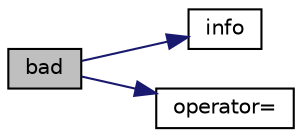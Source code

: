 digraph "bad"
{
  bgcolor="transparent";
  edge [fontname="Helvetica",fontsize="10",labelfontname="Helvetica",labelfontsize="10"];
  node [fontname="Helvetica",fontsize="10",shape=record];
  rankdir="LR";
  Node22514 [label="bad",height=0.2,width=0.4,color="black", fillcolor="grey75", style="filled", fontcolor="black"];
  Node22514 -> Node22515 [color="midnightblue",fontsize="10",style="solid",fontname="Helvetica"];
  Node22515 [label="info",height=0.2,width=0.4,color="black",URL="$a27249.html#ac337b4734104b5596749633796127f66",tooltip="Return info proxy. "];
  Node22514 -> Node22516 [color="midnightblue",fontsize="10",style="solid",fontname="Helvetica"];
  Node22516 [label="operator=",height=0.2,width=0.4,color="black",URL="$a27249.html#ac9ecd59b6004bc61b7616eeb020ec451"];
}
